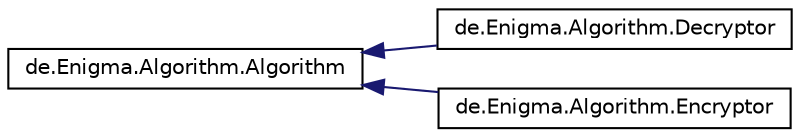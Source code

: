 digraph "Grafische Darstellung der Klassenhierarchie"
{
  edge [fontname="Helvetica",fontsize="10",labelfontname="Helvetica",labelfontsize="10"];
  node [fontname="Helvetica",fontsize="10",shape=record];
  rankdir="LR";
  Node0 [label="de.Enigma.Algorithm.Algorithm",height=0.2,width=0.4,color="black", fillcolor="white", style="filled",URL="$classde_1_1_enigma_1_1_algorithm_1_1_algorithm.html",tooltip="Die Klasse Algorithm enthält die Ver/Entschlüsselungs Methode für Encrytor und Decryptor, sowie eine checkKey Methode. "];
  Node0 -> Node1 [dir="back",color="midnightblue",fontsize="10",style="solid",fontname="Helvetica"];
  Node1 [label="de.Enigma.Algorithm.Decryptor",height=0.2,width=0.4,color="black", fillcolor="white", style="filled",URL="$classde_1_1_enigma_1_1_algorithm_1_1_decryptor.html"];
  Node0 -> Node2 [dir="back",color="midnightblue",fontsize="10",style="solid",fontname="Helvetica"];
  Node2 [label="de.Enigma.Algorithm.Encryptor",height=0.2,width=0.4,color="black", fillcolor="white", style="filled",URL="$classde_1_1_enigma_1_1_algorithm_1_1_encryptor.html"];
}

